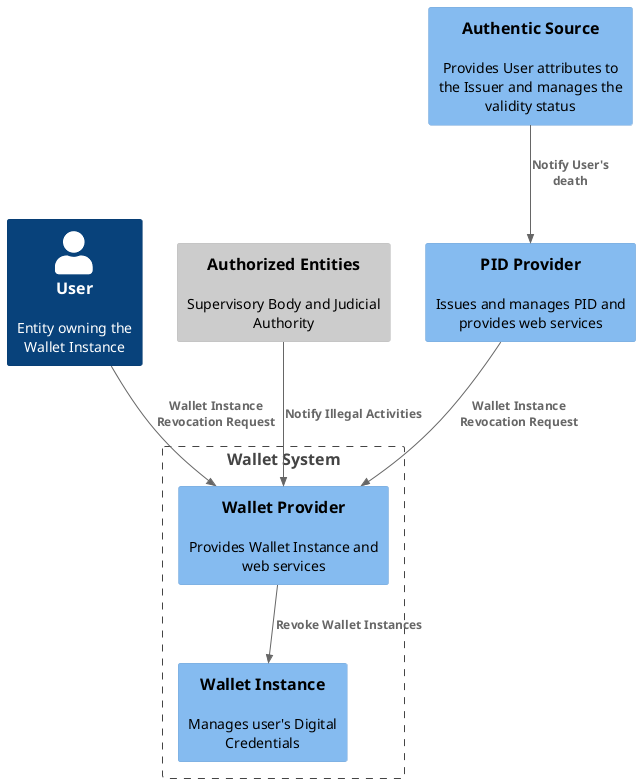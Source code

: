 @startuml Entities involved in the Wallet Instance revocation process
!include <C4/C4_Component>

HIDE_STEREOTYPE()

Person(user, "User", "Entity owning the \nWallet Instance")

Boundary(wallet_system, "Wallet System") {
    Component(wallet_instance, "Wallet Instance", "", "Manages user's Digital Credentials")
    Component(wallet_provider,"Wallet Provider", "", "Provides Wallet Instance and web services")
}

Component(authentic_source, "Authentic Source", "", "Provides User attributes to the Issuer and manages the validity status")
Component_Ext(authorized_body, "Authorized Entities", "", "Supervisory Body and Judicial Authority")

Component(issuer, "PID Provider", "", "Issues and manages PID and provides web services")


Rel(user, wallet_provider, "Wallet Instance Revocation Request")

Rel(wallet_provider, wallet_instance, "Revoke Wallet Instances")
Rel(issuer, wallet_provider, "Wallet Instance Revocation Request")

Rel(authentic_source, issuer, "Notify User's \ndeath")
Rel(authorized_body, wallet_provider, "Notify Illegal Activities")
@enduml